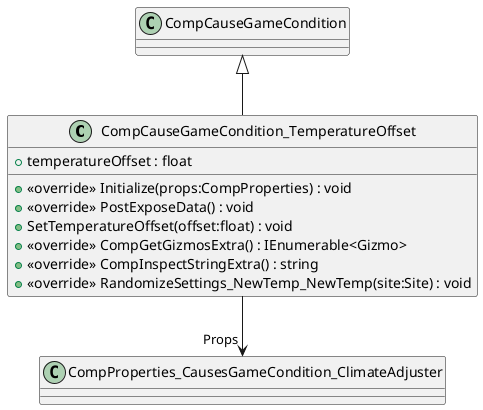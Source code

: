 @startuml
class CompCauseGameCondition_TemperatureOffset {
    + temperatureOffset : float
    + <<override>> Initialize(props:CompProperties) : void
    + <<override>> PostExposeData() : void
    + SetTemperatureOffset(offset:float) : void
    + <<override>> CompGetGizmosExtra() : IEnumerable<Gizmo>
    + <<override>> CompInspectStringExtra() : string
    + <<override>> RandomizeSettings_NewTemp_NewTemp(site:Site) : void
}
CompCauseGameCondition <|-- CompCauseGameCondition_TemperatureOffset
CompCauseGameCondition_TemperatureOffset --> "Props" CompProperties_CausesGameCondition_ClimateAdjuster
@enduml
